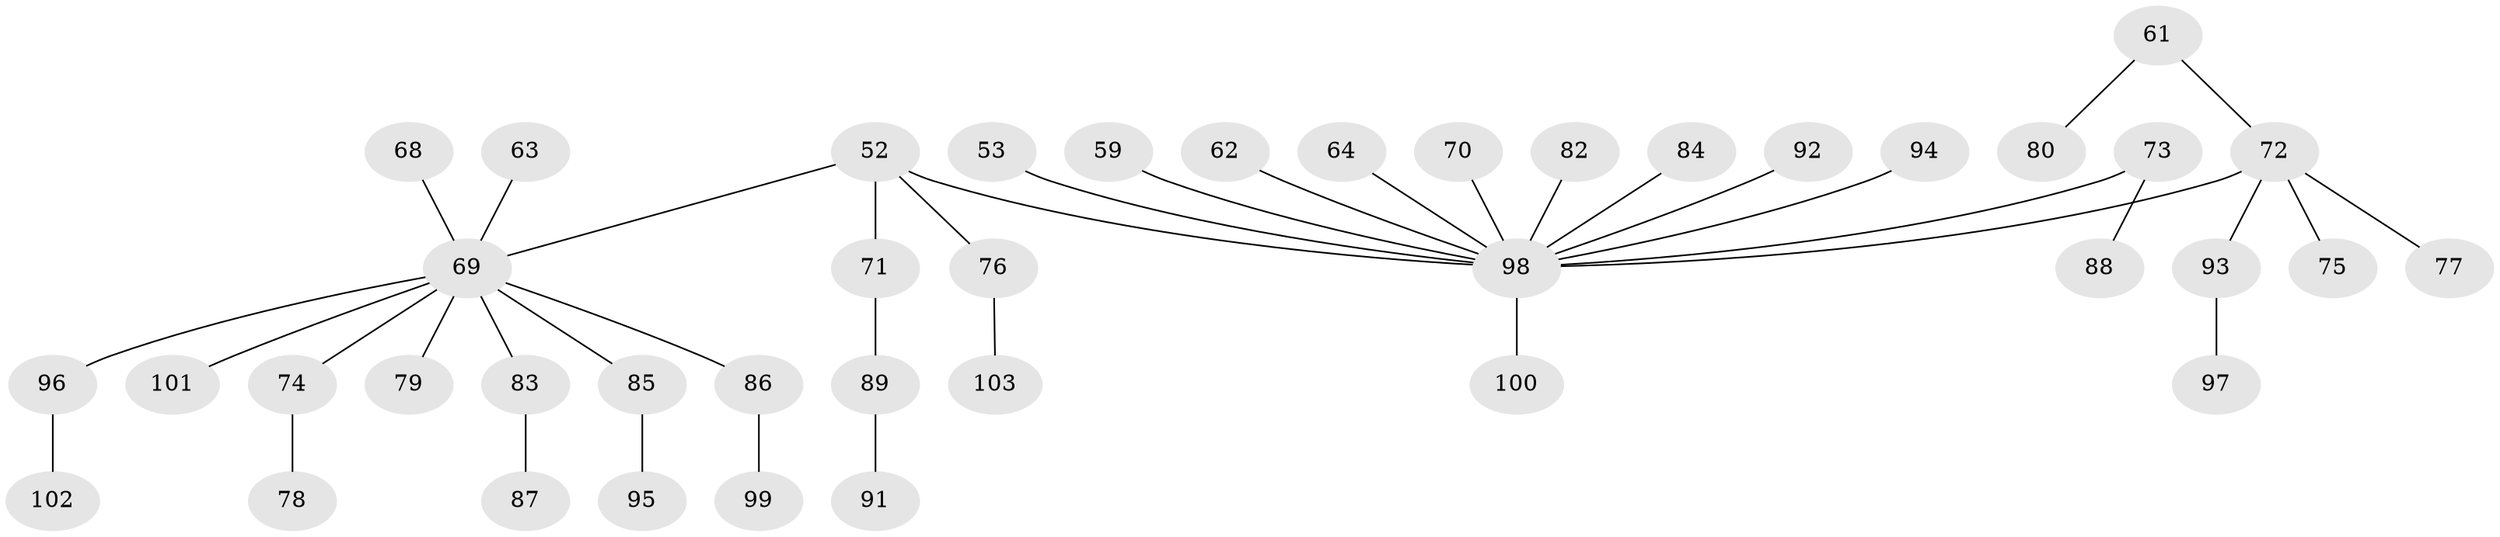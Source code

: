 // original degree distribution, {6: 0.038834951456310676, 5: 0.038834951456310676, 4: 0.04854368932038835, 1: 0.5242718446601942, 2: 0.21359223300970873, 3: 0.13592233009708737}
// Generated by graph-tools (version 1.1) at 2025/55/03/04/25 21:55:41]
// undirected, 41 vertices, 40 edges
graph export_dot {
graph [start="1"]
  node [color=gray90,style=filled];
  52 [super="+42"];
  53;
  59;
  61;
  62;
  63;
  64;
  68;
  69 [super="+19+38+60+17+18+30+33+43+49+55+50"];
  70;
  71;
  72 [super="+15+58"];
  73 [super="+29+65"];
  74 [super="+44"];
  75;
  76;
  77;
  78;
  79;
  80;
  82;
  83;
  84;
  85;
  86;
  87;
  88;
  89;
  91;
  92;
  93;
  94;
  95;
  96 [super="+81"];
  97;
  98 [super="+27+90+32+35+54+46+37+47+51+66"];
  99;
  100;
  101;
  102;
  103;
  52 -- 69;
  52 -- 71;
  52 -- 76;
  52 -- 98;
  53 -- 98;
  59 -- 98;
  61 -- 80;
  61 -- 72;
  62 -- 98;
  63 -- 69;
  64 -- 98;
  68 -- 69;
  69 -- 83;
  69 -- 101;
  69 -- 86;
  69 -- 85;
  69 -- 74;
  69 -- 79;
  69 -- 96;
  70 -- 98;
  71 -- 89;
  72 -- 75;
  72 -- 77;
  72 -- 98;
  72 -- 93;
  73 -- 98;
  73 -- 88;
  74 -- 78;
  76 -- 103;
  82 -- 98;
  83 -- 87;
  84 -- 98;
  85 -- 95;
  86 -- 99;
  89 -- 91;
  92 -- 98;
  93 -- 97;
  94 -- 98;
  96 -- 102;
  98 -- 100;
}
